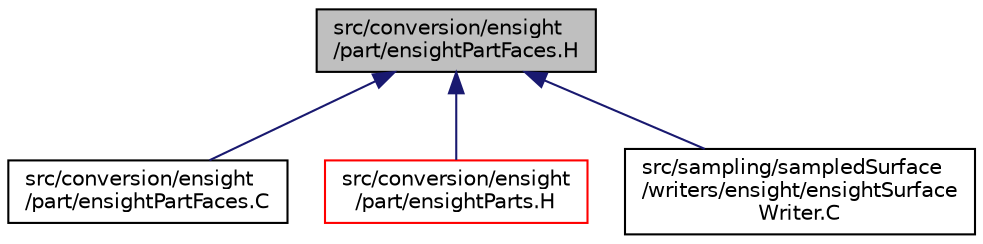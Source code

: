 digraph "src/conversion/ensight/part/ensightPartFaces.H"
{
  bgcolor="transparent";
  edge [fontname="Helvetica",fontsize="10",labelfontname="Helvetica",labelfontsize="10"];
  node [fontname="Helvetica",fontsize="10",shape=record];
  Node241 [label="src/conversion/ensight\l/part/ensightPartFaces.H",height=0.2,width=0.4,color="black", fillcolor="grey75", style="filled", fontcolor="black"];
  Node241 -> Node242 [dir="back",color="midnightblue",fontsize="10",style="solid",fontname="Helvetica"];
  Node242 [label="src/conversion/ensight\l/part/ensightPartFaces.C",height=0.2,width=0.4,color="black",URL="$a00161.html"];
  Node241 -> Node243 [dir="back",color="midnightblue",fontsize="10",style="solid",fontname="Helvetica"];
  Node243 [label="src/conversion/ensight\l/part/ensightParts.H",height=0.2,width=0.4,color="red",URL="$a00173.html"];
  Node241 -> Node246 [dir="back",color="midnightblue",fontsize="10",style="solid",fontname="Helvetica"];
  Node246 [label="src/sampling/sampledSurface\l/writers/ensight/ensightSurface\lWriter.C",height=0.2,width=0.4,color="black",URL="$a15191.html"];
}
